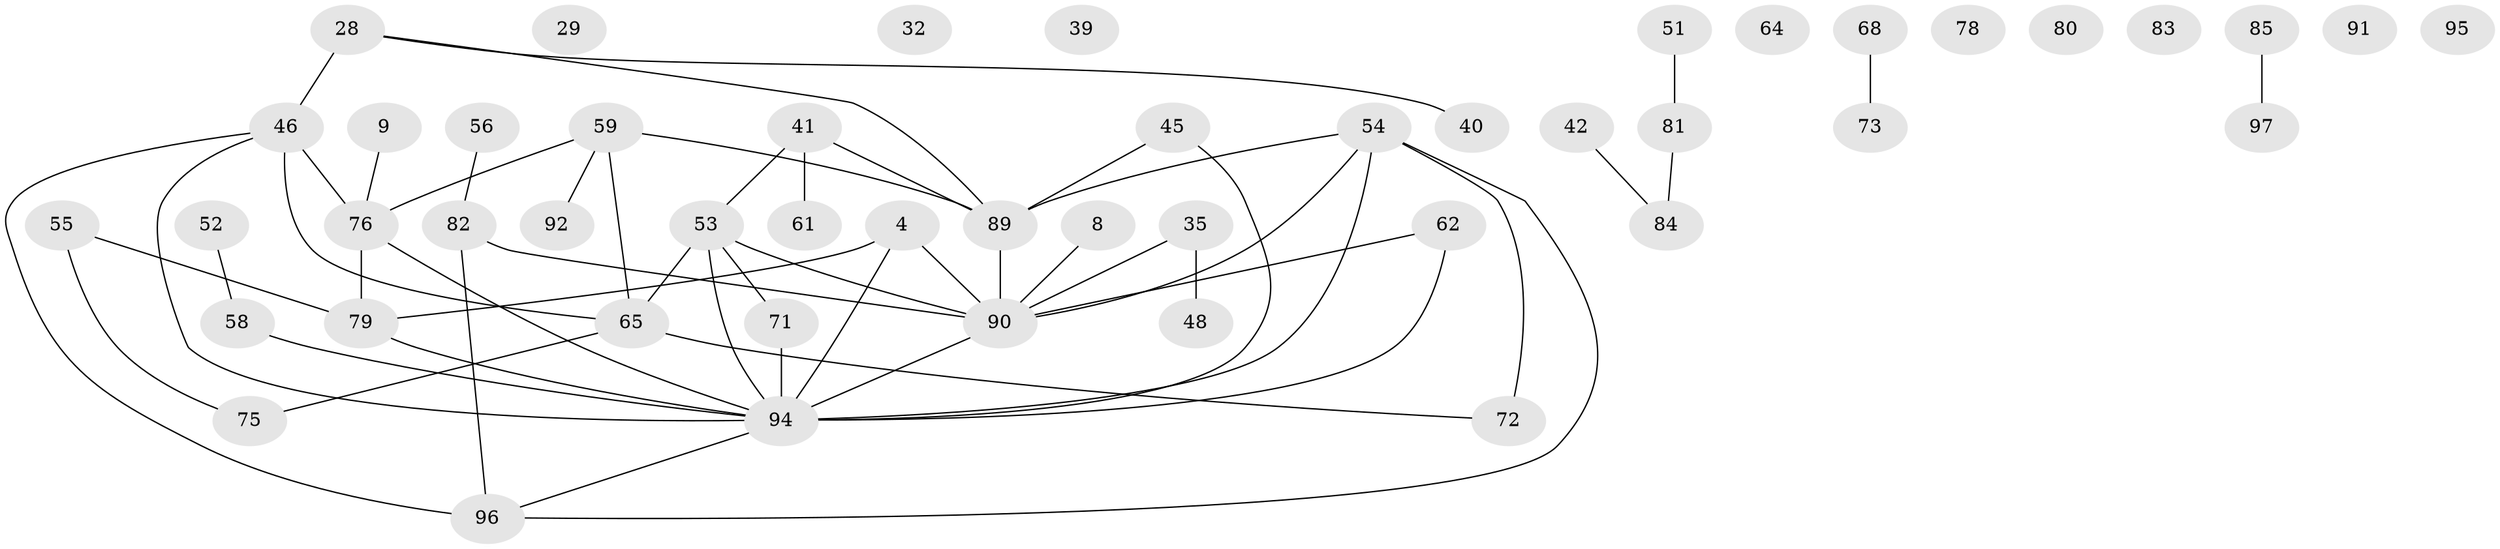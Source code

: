 // original degree distribution, {3: 0.23711340206185566, 4: 0.13402061855670103, 2: 0.21649484536082475, 5: 0.08247422680412371, 1: 0.1958762886597938, 7: 0.020618556701030927, 0: 0.09278350515463918, 6: 0.020618556701030927}
// Generated by graph-tools (version 1.1) at 2025/43/03/04/25 21:43:27]
// undirected, 48 vertices, 55 edges
graph export_dot {
graph [start="1"]
  node [color=gray90,style=filled];
  4;
  8 [super="+7"];
  9;
  28;
  29;
  32;
  35;
  39;
  40;
  41;
  42;
  45;
  46 [super="+6"];
  48;
  51;
  52 [super="+23+27"];
  53 [super="+36"];
  54 [super="+12+16"];
  55 [super="+3"];
  56;
  58;
  59 [super="+19"];
  61;
  62 [super="+57"];
  64;
  65 [super="+24+49"];
  68;
  71 [super="+67"];
  72 [super="+60"];
  73;
  75;
  76;
  78;
  79 [super="+13"];
  80;
  81;
  82;
  83;
  84;
  85 [super="+33"];
  89 [super="+66+87"];
  90 [super="+43+70+88"];
  91;
  92;
  94 [super="+93+50+37"];
  95;
  96 [super="+21+77"];
  97;
  4 -- 79 [weight=2];
  4 -- 90 [weight=2];
  4 -- 94;
  8 -- 90;
  9 -- 76;
  28 -- 40;
  28 -- 46 [weight=2];
  28 -- 89;
  35 -- 48;
  35 -- 90;
  41 -- 53 [weight=2];
  41 -- 61;
  41 -- 89 [weight=2];
  42 -- 84;
  45 -- 89;
  45 -- 94;
  46 -- 76 [weight=2];
  46 -- 96;
  46 -- 94;
  46 -- 65;
  51 -- 81;
  52 -- 58;
  53 -- 71;
  53 -- 90 [weight=2];
  53 -- 65;
  53 -- 94;
  54 -- 72 [weight=3];
  54 -- 96;
  54 -- 89;
  54 -- 90 [weight=2];
  54 -- 94 [weight=2];
  55 -- 75;
  55 -- 79;
  56 -- 82;
  58 -- 94;
  59 -- 92;
  59 -- 76;
  59 -- 89;
  59 -- 65;
  62 -- 90 [weight=2];
  62 -- 94;
  65 -- 72;
  65 -- 75;
  68 -- 73;
  71 -- 94 [weight=3];
  76 -- 79 [weight=2];
  76 -- 94;
  79 -- 94;
  81 -- 84;
  82 -- 96 [weight=2];
  82 -- 90;
  85 -- 97;
  89 -- 90 [weight=5];
  90 -- 94;
  94 -- 96;
}

